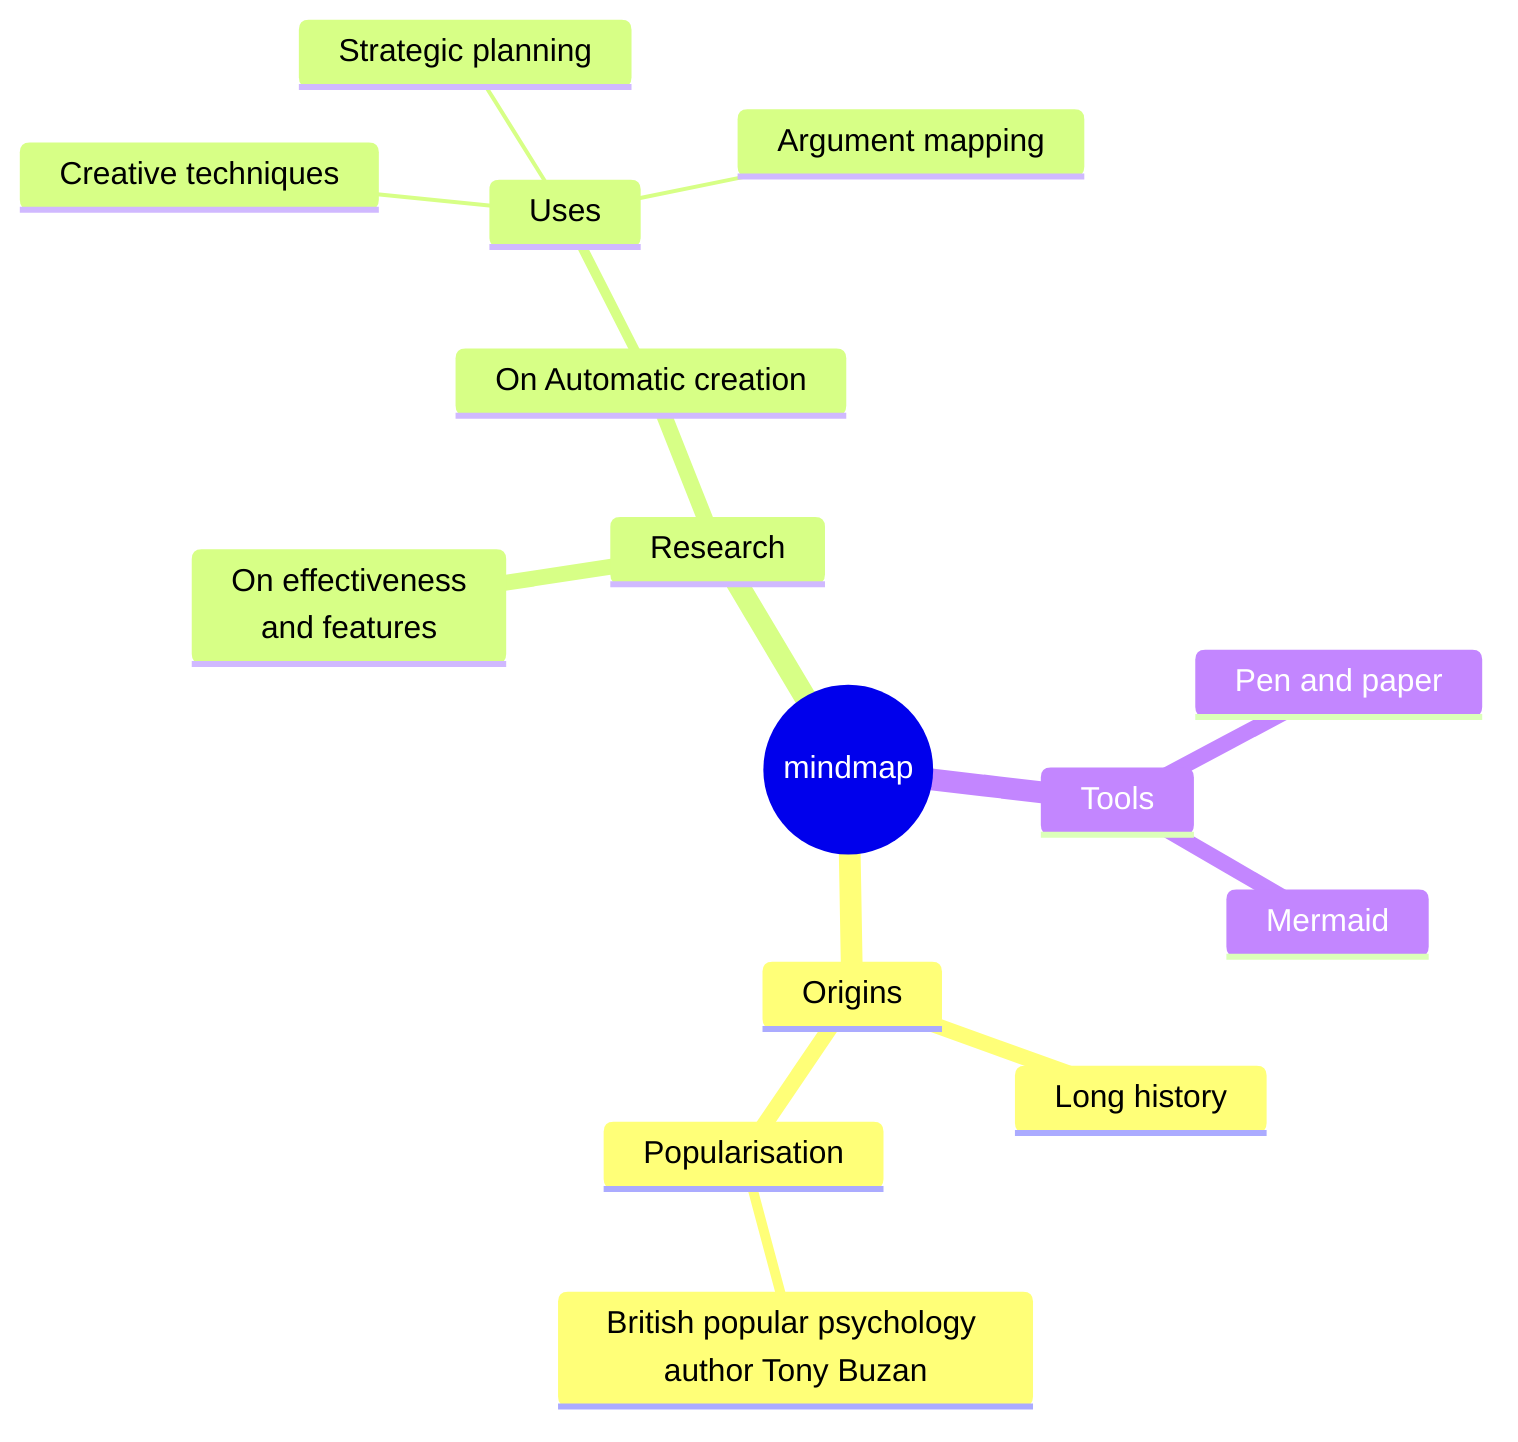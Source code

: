 mindmap
	Root((mindmap))
		:::bold huge
		Origins
			%% Comment?
			Long history
			::icon(fa fa-book)
			Popularisation
				British popular psychology author Tony Buzan
		Research
			On effectiveness<br/>and features
			On Automatic creation
				Uses
						Creative techniques
						Strategic planning
						Argument mapping
		Tools
			Pen and paper
			Mermaid